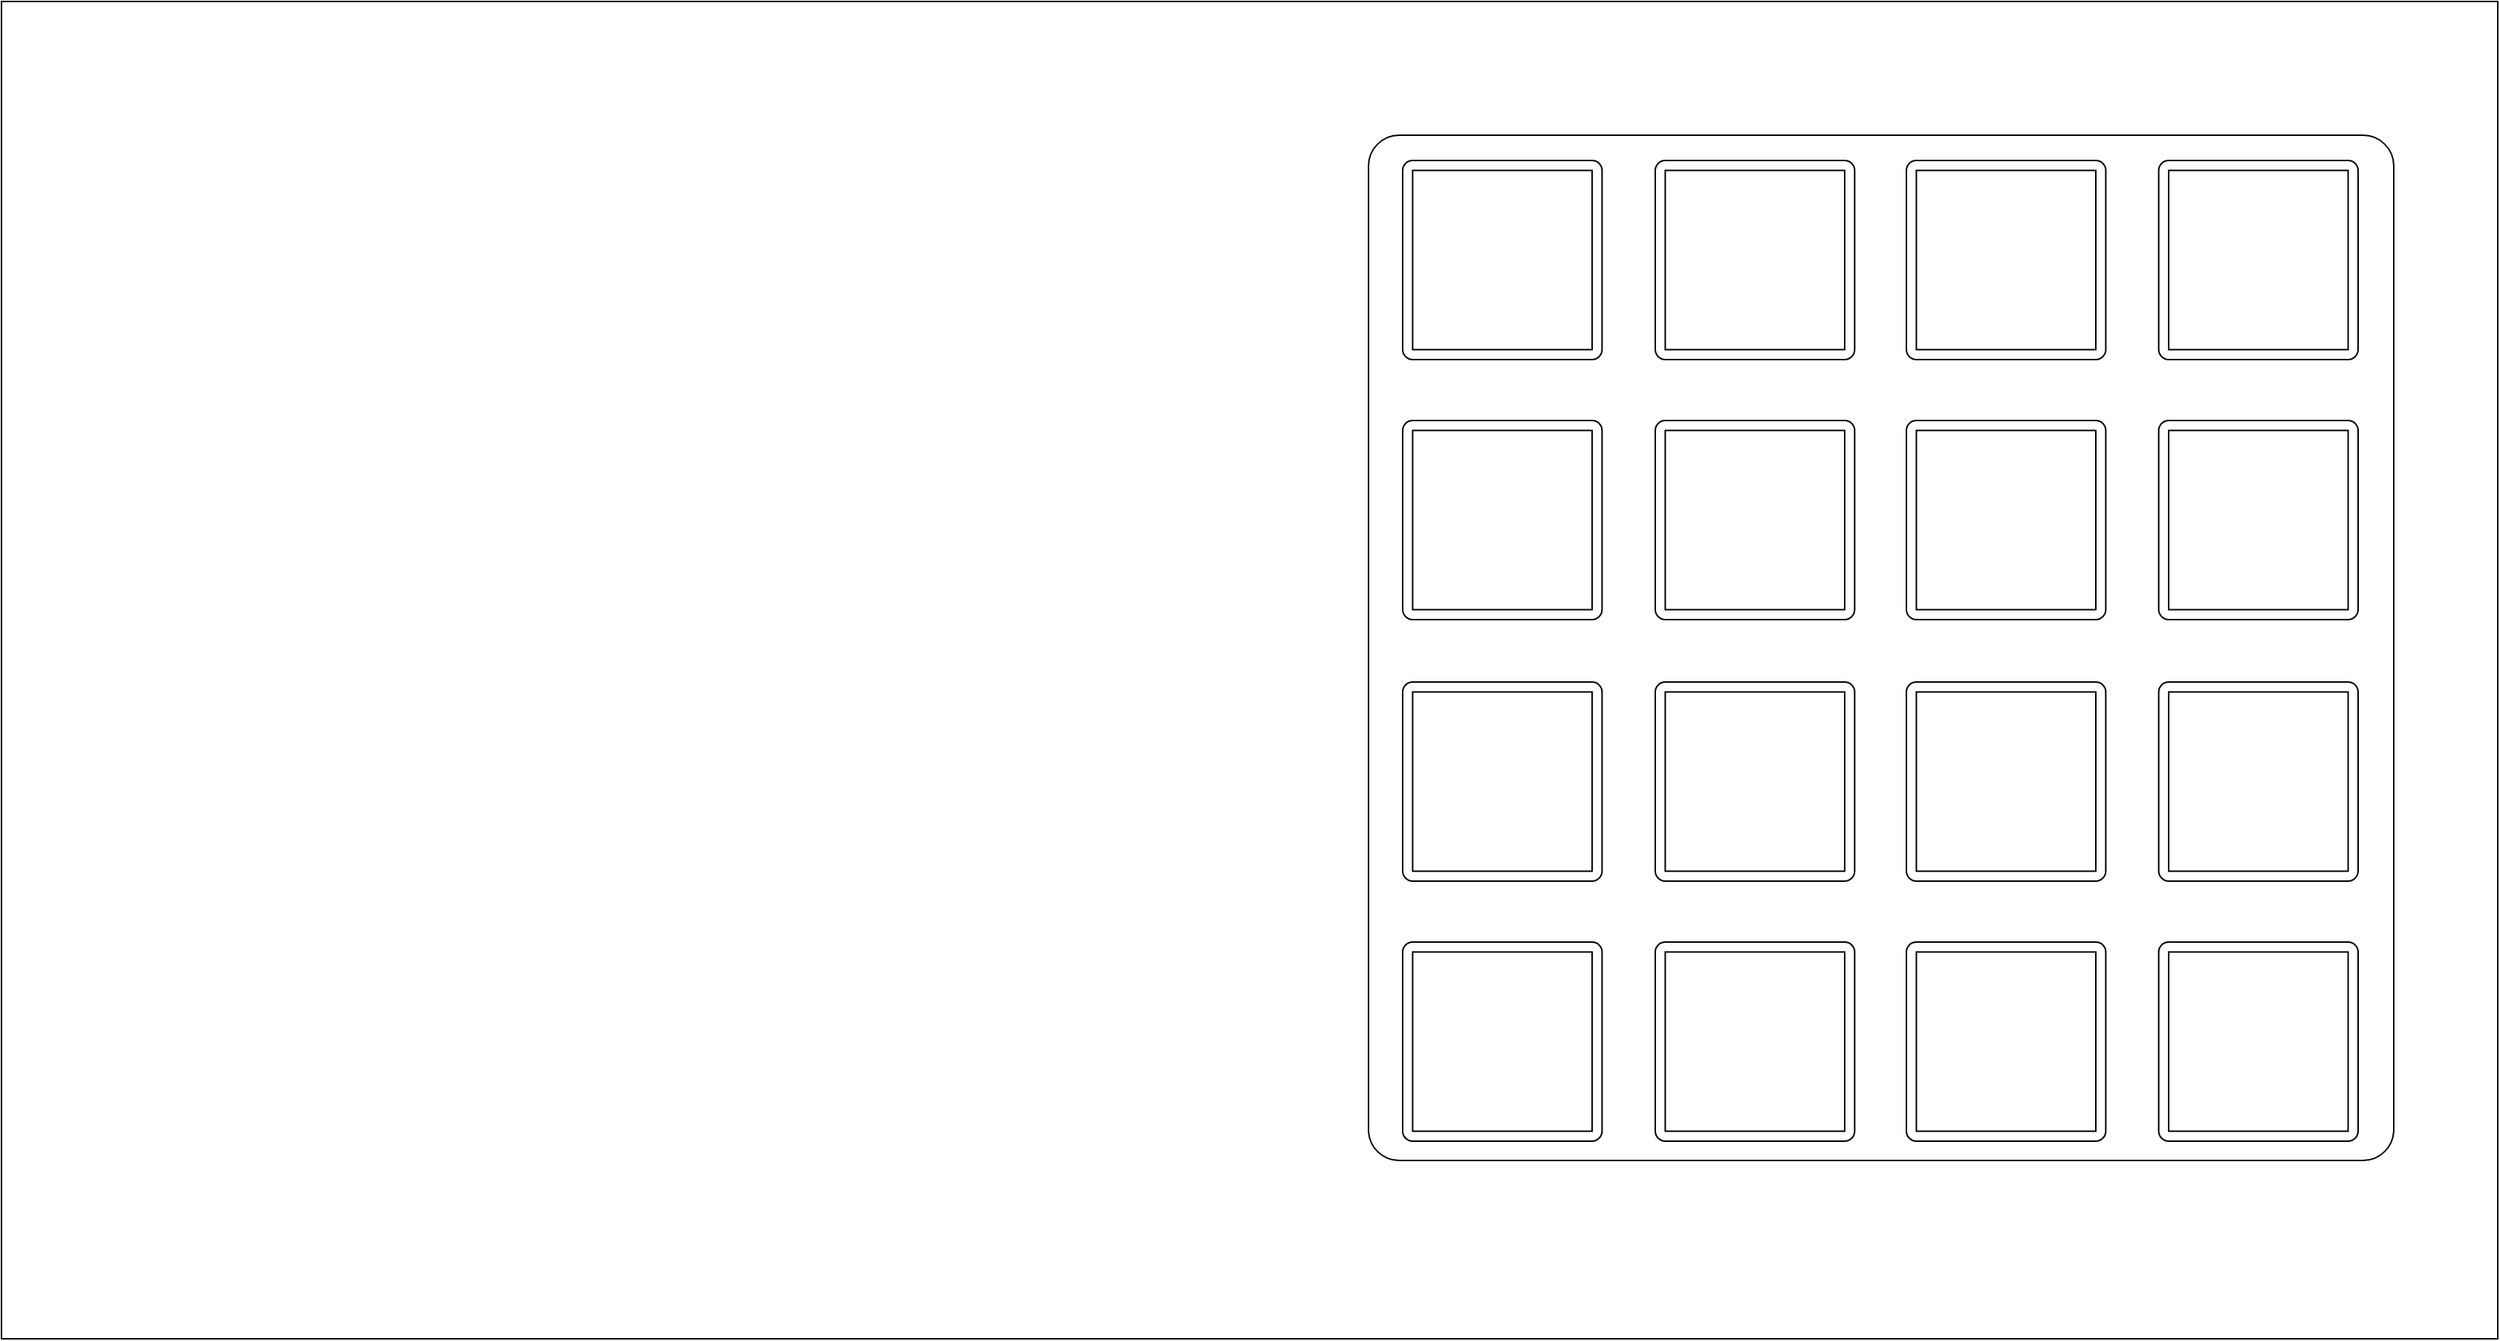 <mxfile version="12.1.0" type="device" pages="1"><diagram id="NxGZJRfd9wWwC-RgpilO" name="Page-1"><mxGraphModel dx="1694" dy="1117" grid="0" gridSize="10" guides="1" tooltips="1" connect="1" arrows="1" fold="1" page="1" pageScale="1" pageWidth="827" pageHeight="1169" math="0" shadow="0"><root><mxCell id="0"/><mxCell id="1" parent="0"/><mxCell id="3J_jpKTE84N2PFF7ixRP-1" value="" style="rounded=0;whiteSpace=wrap;html=1;" vertex="1" parent="1"><mxGeometry x="40" y="40" width="1680" height="900" as="geometry"/></mxCell><mxCell id="3J_jpKTE84N2PFF7ixRP-3" value="" style="rounded=1;whiteSpace=wrap;html=1;arcSize=3;" vertex="1" parent="1"><mxGeometry x="960" y="130" width="690" height="690" as="geometry"/></mxCell><mxCell id="3J_jpKTE84N2PFF7ixRP-11" value="" style="group" vertex="1" connectable="0" parent="1"><mxGeometry x="1153" y="147" width="134.191" height="134" as="geometry"/></mxCell><mxCell id="3J_jpKTE84N2PFF7ixRP-12" value="" style="rounded=1;whiteSpace=wrap;html=1;arcSize=5;" vertex="1" parent="3J_jpKTE84N2PFF7ixRP-11"><mxGeometry width="134.191" height="134" as="geometry"/></mxCell><mxCell id="3J_jpKTE84N2PFF7ixRP-13" value="" style="rounded=0;whiteSpace=wrap;html=1;" vertex="1" parent="3J_jpKTE84N2PFF7ixRP-11"><mxGeometry x="6.71" y="6.7" width="120.772" height="120.6" as="geometry"/></mxCell><mxCell id="3J_jpKTE84N2PFF7ixRP-14" value="" style="group" vertex="1" connectable="0" parent="1"><mxGeometry x="1322" y="147" width="134.191" height="134" as="geometry"/></mxCell><mxCell id="3J_jpKTE84N2PFF7ixRP-15" value="" style="rounded=1;whiteSpace=wrap;html=1;arcSize=5;" vertex="1" parent="3J_jpKTE84N2PFF7ixRP-14"><mxGeometry width="134.191" height="134" as="geometry"/></mxCell><mxCell id="3J_jpKTE84N2PFF7ixRP-16" value="" style="rounded=0;whiteSpace=wrap;html=1;" vertex="1" parent="3J_jpKTE84N2PFF7ixRP-14"><mxGeometry x="6.71" y="6.7" width="120.772" height="120.6" as="geometry"/></mxCell><mxCell id="3J_jpKTE84N2PFF7ixRP-17" value="" style="group" vertex="1" connectable="0" parent="1"><mxGeometry x="1491.809" y="147" width="134.191" height="134" as="geometry"/></mxCell><mxCell id="3J_jpKTE84N2PFF7ixRP-18" value="" style="rounded=1;whiteSpace=wrap;html=1;arcSize=5;" vertex="1" parent="3J_jpKTE84N2PFF7ixRP-17"><mxGeometry width="134.191" height="134" as="geometry"/></mxCell><mxCell id="3J_jpKTE84N2PFF7ixRP-19" value="" style="rounded=0;whiteSpace=wrap;html=1;" vertex="1" parent="3J_jpKTE84N2PFF7ixRP-17"><mxGeometry x="6.71" y="6.7" width="120.772" height="120.6" as="geometry"/></mxCell><mxCell id="3J_jpKTE84N2PFF7ixRP-22" value="" style="group" vertex="1" connectable="0" parent="1"><mxGeometry x="983" y="322" width="134.191" height="134" as="geometry"/></mxCell><mxCell id="3J_jpKTE84N2PFF7ixRP-23" value="" style="rounded=1;whiteSpace=wrap;html=1;arcSize=5;" vertex="1" parent="3J_jpKTE84N2PFF7ixRP-22"><mxGeometry width="134.191" height="134" as="geometry"/></mxCell><mxCell id="3J_jpKTE84N2PFF7ixRP-24" value="" style="rounded=0;whiteSpace=wrap;html=1;" vertex="1" parent="3J_jpKTE84N2PFF7ixRP-22"><mxGeometry x="6.71" y="6.7" width="120.772" height="120.6" as="geometry"/></mxCell><mxCell id="3J_jpKTE84N2PFF7ixRP-25" value="" style="group" vertex="1" connectable="0" parent="1"><mxGeometry x="1153.0" y="322" width="134.191" height="134" as="geometry"/></mxCell><mxCell id="3J_jpKTE84N2PFF7ixRP-26" value="" style="rounded=1;whiteSpace=wrap;html=1;arcSize=5;" vertex="1" parent="3J_jpKTE84N2PFF7ixRP-25"><mxGeometry width="134.191" height="134" as="geometry"/></mxCell><mxCell id="3J_jpKTE84N2PFF7ixRP-27" value="" style="rounded=0;whiteSpace=wrap;html=1;" vertex="1" parent="3J_jpKTE84N2PFF7ixRP-25"><mxGeometry x="6.71" y="6.7" width="120.772" height="120.6" as="geometry"/></mxCell><mxCell id="3J_jpKTE84N2PFF7ixRP-28" value="" style="group" vertex="1" connectable="0" parent="1"><mxGeometry x="1322.0" y="322" width="134.191" height="134" as="geometry"/></mxCell><mxCell id="3J_jpKTE84N2PFF7ixRP-29" value="" style="rounded=1;whiteSpace=wrap;html=1;arcSize=5;" vertex="1" parent="3J_jpKTE84N2PFF7ixRP-28"><mxGeometry width="134.191" height="134" as="geometry"/></mxCell><mxCell id="3J_jpKTE84N2PFF7ixRP-30" value="" style="rounded=0;whiteSpace=wrap;html=1;" vertex="1" parent="3J_jpKTE84N2PFF7ixRP-28"><mxGeometry x="6.71" y="6.7" width="120.772" height="120.6" as="geometry"/></mxCell><mxCell id="3J_jpKTE84N2PFF7ixRP-31" value="" style="group" vertex="1" connectable="0" parent="1"><mxGeometry x="1491.809" y="322" width="134.191" height="134" as="geometry"/></mxCell><mxCell id="3J_jpKTE84N2PFF7ixRP-32" value="" style="rounded=1;whiteSpace=wrap;html=1;arcSize=5;" vertex="1" parent="3J_jpKTE84N2PFF7ixRP-31"><mxGeometry width="134.191" height="134" as="geometry"/></mxCell><mxCell id="3J_jpKTE84N2PFF7ixRP-33" value="" style="rounded=0;whiteSpace=wrap;html=1;" vertex="1" parent="3J_jpKTE84N2PFF7ixRP-31"><mxGeometry x="6.71" y="6.7" width="120.772" height="120.6" as="geometry"/></mxCell><mxCell id="3J_jpKTE84N2PFF7ixRP-34" value="" style="group" vertex="1" connectable="0" parent="1"><mxGeometry x="983" y="498" width="134.191" height="134" as="geometry"/></mxCell><mxCell id="3J_jpKTE84N2PFF7ixRP-35" value="" style="rounded=1;whiteSpace=wrap;html=1;arcSize=5;" vertex="1" parent="3J_jpKTE84N2PFF7ixRP-34"><mxGeometry width="134.191" height="134" as="geometry"/></mxCell><mxCell id="3J_jpKTE84N2PFF7ixRP-36" value="" style="rounded=0;whiteSpace=wrap;html=1;" vertex="1" parent="3J_jpKTE84N2PFF7ixRP-34"><mxGeometry x="6.71" y="6.7" width="120.772" height="120.6" as="geometry"/></mxCell><mxCell id="3J_jpKTE84N2PFF7ixRP-37" value="" style="group" vertex="1" connectable="0" parent="1"><mxGeometry x="1153" y="498" width="134.191" height="134" as="geometry"/></mxCell><mxCell id="3J_jpKTE84N2PFF7ixRP-38" value="" style="rounded=1;whiteSpace=wrap;html=1;arcSize=5;" vertex="1" parent="3J_jpKTE84N2PFF7ixRP-37"><mxGeometry width="134.191" height="134" as="geometry"/></mxCell><mxCell id="3J_jpKTE84N2PFF7ixRP-39" value="" style="rounded=0;whiteSpace=wrap;html=1;" vertex="1" parent="3J_jpKTE84N2PFF7ixRP-37"><mxGeometry x="6.71" y="6.7" width="120.772" height="120.6" as="geometry"/></mxCell><mxCell id="3J_jpKTE84N2PFF7ixRP-40" value="" style="group" vertex="1" connectable="0" parent="1"><mxGeometry x="1322.0" y="498" width="134.191" height="134" as="geometry"/></mxCell><mxCell id="3J_jpKTE84N2PFF7ixRP-41" value="" style="rounded=1;whiteSpace=wrap;html=1;arcSize=5;" vertex="1" parent="3J_jpKTE84N2PFF7ixRP-40"><mxGeometry width="134.191" height="134" as="geometry"/></mxCell><mxCell id="3J_jpKTE84N2PFF7ixRP-42" value="" style="rounded=0;whiteSpace=wrap;html=1;" vertex="1" parent="3J_jpKTE84N2PFF7ixRP-40"><mxGeometry x="6.71" y="6.7" width="120.772" height="120.6" as="geometry"/></mxCell><mxCell id="3J_jpKTE84N2PFF7ixRP-43" value="" style="group" vertex="1" connectable="0" parent="1"><mxGeometry x="1491.809" y="498" width="134.191" height="134" as="geometry"/></mxCell><mxCell id="3J_jpKTE84N2PFF7ixRP-44" value="" style="rounded=1;whiteSpace=wrap;html=1;arcSize=5;" vertex="1" parent="3J_jpKTE84N2PFF7ixRP-43"><mxGeometry width="134.191" height="134" as="geometry"/></mxCell><mxCell id="3J_jpKTE84N2PFF7ixRP-45" value="" style="rounded=0;whiteSpace=wrap;html=1;" vertex="1" parent="3J_jpKTE84N2PFF7ixRP-43"><mxGeometry x="6.71" y="6.7" width="120.772" height="120.6" as="geometry"/></mxCell><mxCell id="3J_jpKTE84N2PFF7ixRP-46" value="" style="group" vertex="1" connectable="0" parent="1"><mxGeometry x="983" y="673" width="134.191" height="134" as="geometry"/></mxCell><mxCell id="3J_jpKTE84N2PFF7ixRP-47" value="" style="rounded=1;whiteSpace=wrap;html=1;arcSize=5;" vertex="1" parent="3J_jpKTE84N2PFF7ixRP-46"><mxGeometry width="134.191" height="134" as="geometry"/></mxCell><mxCell id="3J_jpKTE84N2PFF7ixRP-48" value="" style="rounded=0;whiteSpace=wrap;html=1;" vertex="1" parent="3J_jpKTE84N2PFF7ixRP-46"><mxGeometry x="6.71" y="6.7" width="120.772" height="120.6" as="geometry"/></mxCell><mxCell id="3J_jpKTE84N2PFF7ixRP-49" value="" style="group" vertex="1" connectable="0" parent="1"><mxGeometry x="1153" y="673" width="134.191" height="134" as="geometry"/></mxCell><mxCell id="3J_jpKTE84N2PFF7ixRP-50" value="" style="rounded=1;whiteSpace=wrap;html=1;arcSize=5;" vertex="1" parent="3J_jpKTE84N2PFF7ixRP-49"><mxGeometry width="134.191" height="134" as="geometry"/></mxCell><mxCell id="3J_jpKTE84N2PFF7ixRP-51" value="" style="rounded=0;whiteSpace=wrap;html=1;" vertex="1" parent="3J_jpKTE84N2PFF7ixRP-49"><mxGeometry x="6.71" y="6.7" width="120.772" height="120.6" as="geometry"/></mxCell><mxCell id="3J_jpKTE84N2PFF7ixRP-52" value="" style="group" vertex="1" connectable="0" parent="1"><mxGeometry x="1322.0" y="673" width="134.191" height="134" as="geometry"/></mxCell><mxCell id="3J_jpKTE84N2PFF7ixRP-53" value="" style="rounded=1;whiteSpace=wrap;html=1;arcSize=5;" vertex="1" parent="3J_jpKTE84N2PFF7ixRP-52"><mxGeometry width="134.191" height="134" as="geometry"/></mxCell><mxCell id="3J_jpKTE84N2PFF7ixRP-54" value="" style="rounded=0;whiteSpace=wrap;html=1;" vertex="1" parent="3J_jpKTE84N2PFF7ixRP-52"><mxGeometry x="6.71" y="6.7" width="120.772" height="120.6" as="geometry"/></mxCell><mxCell id="3J_jpKTE84N2PFF7ixRP-55" value="" style="group" vertex="1" connectable="0" parent="1"><mxGeometry x="1491.809" y="673" width="134.191" height="134" as="geometry"/></mxCell><mxCell id="3J_jpKTE84N2PFF7ixRP-56" value="" style="rounded=1;whiteSpace=wrap;html=1;arcSize=5;" vertex="1" parent="3J_jpKTE84N2PFF7ixRP-55"><mxGeometry width="134.191" height="134" as="geometry"/></mxCell><mxCell id="3J_jpKTE84N2PFF7ixRP-57" value="" style="rounded=0;whiteSpace=wrap;html=1;" vertex="1" parent="3J_jpKTE84N2PFF7ixRP-55"><mxGeometry x="6.71" y="6.7" width="120.772" height="120.6" as="geometry"/></mxCell><mxCell id="3J_jpKTE84N2PFF7ixRP-4" value="" style="rounded=1;whiteSpace=wrap;html=1;arcSize=5;" vertex="1" parent="1"><mxGeometry x="983" y="147" width="134.191" height="134" as="geometry"/></mxCell><mxCell id="3J_jpKTE84N2PFF7ixRP-5" value="" style="rounded=0;whiteSpace=wrap;html=1;" vertex="1" parent="1"><mxGeometry x="989.71" y="153.7" width="120.772" height="120.6" as="geometry"/></mxCell></root></mxGraphModel></diagram></mxfile>